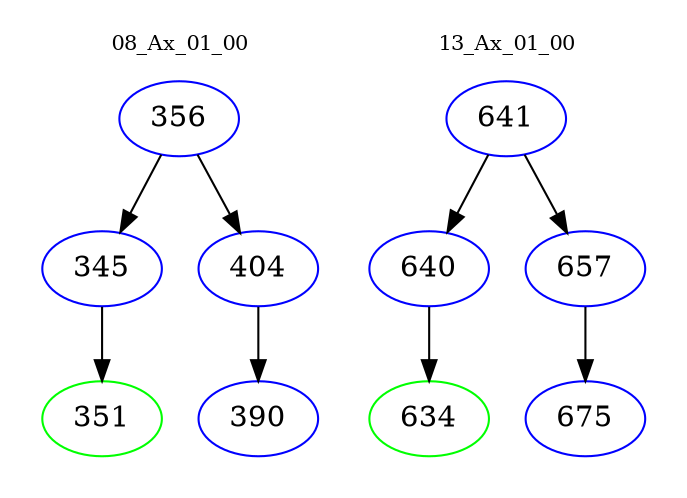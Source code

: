 digraph{
subgraph cluster_0 {
color = white
label = "08_Ax_01_00";
fontsize=10;
T0_356 [label="356", color="blue"]
T0_356 -> T0_345 [color="black"]
T0_345 [label="345", color="blue"]
T0_345 -> T0_351 [color="black"]
T0_351 [label="351", color="green"]
T0_356 -> T0_404 [color="black"]
T0_404 [label="404", color="blue"]
T0_404 -> T0_390 [color="black"]
T0_390 [label="390", color="blue"]
}
subgraph cluster_1 {
color = white
label = "13_Ax_01_00";
fontsize=10;
T1_641 [label="641", color="blue"]
T1_641 -> T1_640 [color="black"]
T1_640 [label="640", color="blue"]
T1_640 -> T1_634 [color="black"]
T1_634 [label="634", color="green"]
T1_641 -> T1_657 [color="black"]
T1_657 [label="657", color="blue"]
T1_657 -> T1_675 [color="black"]
T1_675 [label="675", color="blue"]
}
}
